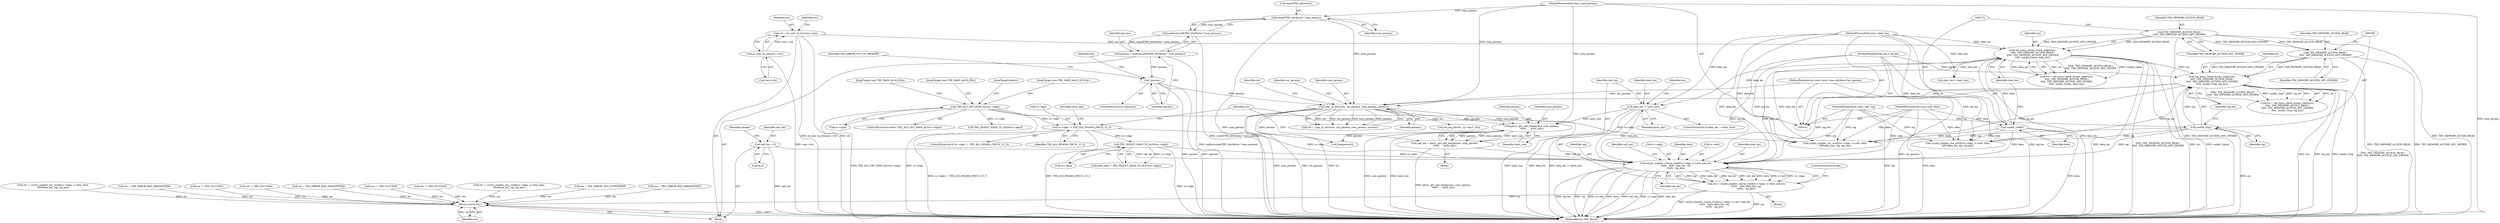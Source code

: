 digraph "1_optee_os_70697bf3c5dc3d201341b01a1a8e5bc6d2fb48f8_0@API" {
"1000299" [label="(Call,crypto_acipher_rsassa_verify(cs->algo, o->attr, salt_len,\n\t\t\t\t\t\t   data, data_len, sig,\n\t\t\t\t\t\t   sig_len))"];
"1000259" [label="(Call,cs->algo != TEE_ALG_RSASSA_PKCS1_V1_5)"];
"1000252" [label="(Call,TEE_ALG_GET_MAIN_ALG(cs->algo))"];
"1000267" [label="(Call,TEE_DIGEST_HASH_TO_ALGO(cs->algo))"];
"1000116" [label="(Call,salt_len = 0)"];
"1000291" [label="(Call,salt_len = pkcs1_get_salt_len(params, num_params,\n\t\t\t\t\t\t      hash_size))"];
"1000293" [label="(Call,pkcs1_get_salt_len(params, num_params,\n\t\t\t\t\t\t      hash_size))"];
"1000212" [label="(Call,copy_in_attrs(utc, usr_params, num_params, params))"];
"1000183" [label="(Call,tee_mmu_check_access_rights(utc,\n\t\t\t\t\t  TEE_MEMORY_ACCESS_READ |\n\t\t\t\t\t  TEE_MEMORY_ACCESS_ANY_OWNER,\n\t\t\t\t\t  (uaddr_t)sig, sig_len))"];
"1000166" [label="(Call,tee_mmu_check_access_rights(utc,\n\t\t\t\t\t  TEE_MEMORY_ACCESS_READ |\n\t\t\t\t\t  TEE_MEMORY_ACCESS_ANY_OWNER,\n\t\t\t\t\t  (uaddr_t)data, data_len))"];
"1000136" [label="(Call,utc = to_user_ta_ctx(sess->ctx))"];
"1000138" [label="(Call,to_user_ta_ctx(sess->ctx))"];
"1000168" [label="(Call,TEE_MEMORY_ACCESS_READ |\n\t\t\t\t\t  TEE_MEMORY_ACCESS_ANY_OWNER)"];
"1000171" [label="(Call,(uaddr_t)data)"];
"1000105" [label="(MethodParameterIn,const void *data)"];
"1000106" [label="(MethodParameterIn,size_t data_len)"];
"1000185" [label="(Call,TEE_MEMORY_ACCESS_READ |\n\t\t\t\t\t  TEE_MEMORY_ACCESS_ANY_OWNER)"];
"1000188" [label="(Call,(uaddr_t)sig)"];
"1000107" [label="(MethodParameterIn,const void *sig)"];
"1000108" [label="(MethodParameterIn,size_t sig_len)"];
"1000103" [label="(MethodParameterIn,const struct utee_attribute *usr_params)"];
"1000201" [label="(Call,sizeof(TEE_Attribute) * num_params)"];
"1000104" [label="(MethodParameterIn,size_t num_params)"];
"1000206" [label="(Call,!params)"];
"1000198" [label="(Call,params = malloc(sizeof(TEE_Attribute) * num_params))"];
"1000200" [label="(Call,malloc(sizeof(TEE_Attribute) * num_params))"];
"1000283" [label="(Call,data_len != hash_size)"];
"1000297" [label="(Call,res = crypto_acipher_rsassa_verify(cs->algo, o->attr, salt_len,\n\t\t\t\t\t\t   data, data_len, sig,\n\t\t\t\t\t\t   sig_len))"];
"1000375" [label="(Return,return res;)"];
"1000253" [label="(Call,cs->algo)"];
"1000264" [label="(Block,)"];
"1000211" [label="(Identifier,res)"];
"1000251" [label="(ControlStructure,switch (TEE_ALG_GET_MAIN_ALG(cs->algo)))"];
"1000293" [label="(Call,pkcs1_get_salt_len(params, num_params,\n\t\t\t\t\t\t      hash_size))"];
"1000202" [label="(Call,sizeof(TEE_Attribute))"];
"1000339" [label="(Call,res = crypto_acipher_dsa_verify(cs->algo, o->attr, data,\n\t\t\t\t\t\tdata_len, sig, sig_len))"];
"1000216" [label="(Identifier,params)"];
"1000298" [label="(Identifier,res)"];
"1000105" [label="(MethodParameterIn,const void *data)"];
"1000224" [label="(Call,tee_obj_get(utc, cs->key1, &o))"];
"1000263" [label="(Identifier,TEE_ALG_RSASSA_PKCS1_V1_5)"];
"1000201" [label="(Call,sizeof(TEE_Attribute) * num_params)"];
"1000167" [label="(Identifier,utc)"];
"1000210" [label="(Call,res = copy_in_attrs(utc, usr_params, num_params, params))"];
"1000296" [label="(Identifier,hash_size)"];
"1000174" [label="(Identifier,data_len)"];
"1000315" [label="(Call,TEE_DIGEST_HASH_TO_ALGO(cs->algo))"];
"1000284" [label="(Identifier,data_len)"];
"1000209" [label="(Identifier,TEE_ERROR_OUT_OF_MEMORY)"];
"1000107" [label="(MethodParameterIn,const void *sig)"];
"1000138" [label="(Call,to_user_ta_ctx(sess->ctx))"];
"1000285" [label="(Identifier,hash_size)"];
"1000331" [label="(Call,data_len > hash_size)"];
"1000257" [label="(JumpTarget,case TEE_MAIN_ALGO_RSA:)"];
"1000306" [label="(Identifier,salt_len)"];
"1000369" [label="(Call,res = TEE_ERROR_NOT_SUPPORTED)"];
"1000291" [label="(Call,salt_len = pkcs1_get_salt_len(params, num_params,\n\t\t\t\t\t\t      hash_size))"];
"1000118" [label="(Literal,0)"];
"1000297" [label="(Call,res = crypto_acipher_rsassa_verify(cs->algo, o->attr, salt_len,\n\t\t\t\t\t\t   data, data_len, sig,\n\t\t\t\t\t\t   sig_len))"];
"1000311" [label="(ControlStructure,break;)"];
"1000169" [label="(Identifier,TEE_MEMORY_ACCESS_READ)"];
"1000294" [label="(Identifier,params)"];
"1000368" [label="(JumpTarget,default:)"];
"1000212" [label="(Call,copy_in_attrs(utc, usr_params, num_params, params))"];
"1000283" [label="(Call,data_len != hash_size)"];
"1000288" [label="(Identifier,res)"];
"1000312" [label="(JumpTarget,case TEE_MAIN_ALGO_DSA:)"];
"1000173" [label="(Identifier,data)"];
"1000206" [label="(Call,!params)"];
"1000186" [label="(Identifier,TEE_MEMORY_ACCESS_READ)"];
"1000287" [label="(Call,res = TEE_ERROR_BAD_PARAMETERS)"];
"1000166" [label="(Call,tee_mmu_check_access_rights(utc,\n\t\t\t\t\t  TEE_MEMORY_ACCESS_READ |\n\t\t\t\t\t  TEE_MEMORY_ACCESS_ANY_OWNER,\n\t\t\t\t\t  (uaddr_t)data, data_len))"];
"1000354" [label="(Call,res = crypto_acipher_ecc_verify(cs->algo, o->attr, data,\n\t\t\t\t\t\tdata_len, sig, sig_len))"];
"1000136" [label="(Call,utc = to_user_ta_ctx(sess->ctx))"];
"1000299" [label="(Call,crypto_acipher_rsassa_verify(cs->algo, o->attr, salt_len,\n\t\t\t\t\t\t   data, data_len, sig,\n\t\t\t\t\t\t   sig_len))"];
"1000116" [label="(Call,salt_len = 0)"];
"1000376" [label="(Identifier,res)"];
"1000184" [label="(Identifier,utc)"];
"1000109" [label="(Block,)"];
"1000259" [label="(Call,cs->algo != TEE_ALG_RSASSA_PKCS1_V1_5)"];
"1000205" [label="(ControlStructure,if (!params))"];
"1000121" [label="(Identifier,params)"];
"1000108" [label="(MethodParameterIn,size_t sig_len)"];
"1000353" [label="(JumpTarget,case TEE_MAIN_ALGO_ECDSA:)"];
"1000214" [label="(Identifier,usr_params)"];
"1000335" [label="(Call,res = TEE_ERROR_BAD_PARAMETERS)"];
"1000267" [label="(Call,TEE_DIGEST_HASH_TO_ALGO(cs->algo))"];
"1000183" [label="(Call,tee_mmu_check_access_rights(utc,\n\t\t\t\t\t  TEE_MEMORY_ACCESS_READ |\n\t\t\t\t\t  TEE_MEMORY_ACCESS_ANY_OWNER,\n\t\t\t\t\t  (uaddr_t)sig, sig_len))"];
"1000232" [label="(Call,res != TEE_SUCCESS)"];
"1000310" [label="(Identifier,sig_len)"];
"1000295" [label="(Identifier,num_params)"];
"1000282" [label="(ControlStructure,if (data_len != hash_size))"];
"1000300" [label="(Call,cs->algo)"];
"1000307" [label="(Identifier,data)"];
"1000266" [label="(Identifier,hash_algo)"];
"1000171" [label="(Call,(uaddr_t)data)"];
"1000326" [label="(Call,res != TEE_SUCCESS)"];
"1000247" [label="(Call,res = TEE_ERROR_BAD_PARAMETERS)"];
"1000303" [label="(Call,o->attr)"];
"1000260" [label="(Call,cs->algo)"];
"1000292" [label="(Identifier,salt_len)"];
"1000117" [label="(Identifier,salt_len)"];
"1000215" [label="(Identifier,num_params)"];
"1000252" [label="(Call,TEE_ALG_GET_MAIN_ALG(cs->algo))"];
"1000308" [label="(Identifier,data_len)"];
"1000168" [label="(Call,TEE_MEMORY_ACCESS_READ |\n\t\t\t\t\t  TEE_MEMORY_ACCESS_ANY_OWNER)"];
"1000373" [label="(Call,free(params))"];
"1000187" [label="(Identifier,TEE_MEMORY_ACCESS_ANY_OWNER)"];
"1000191" [label="(Identifier,sig_len)"];
"1000190" [label="(Identifier,sig)"];
"1000164" [label="(Call,res = tee_mmu_check_access_rights(utc,\n\t\t\t\t\t  TEE_MEMORY_ACCESS_READ |\n\t\t\t\t\t  TEE_MEMORY_ACCESS_ANY_OWNER,\n\t\t\t\t\t  (uaddr_t)data, data_len))"];
"1000204" [label="(Identifier,num_params)"];
"1000377" [label="(MethodReturn,TEE_Result)"];
"1000137" [label="(Identifier,utc)"];
"1000199" [label="(Identifier,params)"];
"1000341" [label="(Call,crypto_acipher_dsa_verify(cs->algo, o->attr, data,\n\t\t\t\t\t\tdata_len, sig, sig_len))"];
"1000218" [label="(Call,res != TEE_SUCCESS)"];
"1000213" [label="(Identifier,utc)"];
"1000170" [label="(Identifier,TEE_MEMORY_ACCESS_ANY_OWNER)"];
"1000139" [label="(Call,sess->ctx)"];
"1000200" [label="(Call,malloc(sizeof(TEE_Attribute) * num_params))"];
"1000207" [label="(Identifier,params)"];
"1000265" [label="(Call,hash_algo = TEE_DIGEST_HASH_TO_ALGO(cs->algo))"];
"1000268" [label="(Call,cs->algo)"];
"1000106" [label="(MethodParameterIn,size_t data_len)"];
"1000356" [label="(Call,crypto_acipher_ecc_verify(cs->algo, o->attr, data,\n\t\t\t\t\t\tdata_len, sig, sig_len))"];
"1000258" [label="(ControlStructure,if (cs->algo != TEE_ALG_RSASSA_PKCS1_V1_5))"];
"1000103" [label="(MethodParameterIn,const struct utee_attribute *usr_params)"];
"1000143" [label="(Identifier,res)"];
"1000256" [label="(Block,)"];
"1000104" [label="(MethodParameterIn,size_t num_params)"];
"1000185" [label="(Call,TEE_MEMORY_ACCESS_READ |\n\t\t\t\t\t  TEE_MEMORY_ACCESS_ANY_OWNER)"];
"1000181" [label="(Call,res = tee_mmu_check_access_rights(utc,\n\t\t\t\t\t  TEE_MEMORY_ACCESS_READ |\n\t\t\t\t\t  TEE_MEMORY_ACCESS_ANY_OWNER,\n\t\t\t\t\t  (uaddr_t)sig, sig_len))"];
"1000198" [label="(Call,params = malloc(sizeof(TEE_Attribute) * num_params))"];
"1000188" [label="(Call,(uaddr_t)sig)"];
"1000375" [label="(Return,return res;)"];
"1000278" [label="(Call,res != TEE_SUCCESS)"];
"1000309" [label="(Identifier,sig)"];
"1000299" -> "1000297"  [label="AST: "];
"1000299" -> "1000310"  [label="CFG: "];
"1000300" -> "1000299"  [label="AST: "];
"1000303" -> "1000299"  [label="AST: "];
"1000306" -> "1000299"  [label="AST: "];
"1000307" -> "1000299"  [label="AST: "];
"1000308" -> "1000299"  [label="AST: "];
"1000309" -> "1000299"  [label="AST: "];
"1000310" -> "1000299"  [label="AST: "];
"1000297" -> "1000299"  [label="CFG: "];
"1000299" -> "1000377"  [label="DDG: sig_len"];
"1000299" -> "1000377"  [label="DDG: sig"];
"1000299" -> "1000377"  [label="DDG: o->attr"];
"1000299" -> "1000377"  [label="DDG: data"];
"1000299" -> "1000377"  [label="DDG: salt_len"];
"1000299" -> "1000377"  [label="DDG: cs->algo"];
"1000299" -> "1000377"  [label="DDG: data_len"];
"1000299" -> "1000297"  [label="DDG: sig"];
"1000299" -> "1000297"  [label="DDG: data_len"];
"1000299" -> "1000297"  [label="DDG: sig_len"];
"1000299" -> "1000297"  [label="DDG: salt_len"];
"1000299" -> "1000297"  [label="DDG: data"];
"1000299" -> "1000297"  [label="DDG: o->attr"];
"1000299" -> "1000297"  [label="DDG: cs->algo"];
"1000259" -> "1000299"  [label="DDG: cs->algo"];
"1000267" -> "1000299"  [label="DDG: cs->algo"];
"1000116" -> "1000299"  [label="DDG: salt_len"];
"1000291" -> "1000299"  [label="DDG: salt_len"];
"1000171" -> "1000299"  [label="DDG: data"];
"1000105" -> "1000299"  [label="DDG: data"];
"1000283" -> "1000299"  [label="DDG: data_len"];
"1000166" -> "1000299"  [label="DDG: data_len"];
"1000106" -> "1000299"  [label="DDG: data_len"];
"1000188" -> "1000299"  [label="DDG: sig"];
"1000107" -> "1000299"  [label="DDG: sig"];
"1000183" -> "1000299"  [label="DDG: sig_len"];
"1000108" -> "1000299"  [label="DDG: sig_len"];
"1000259" -> "1000258"  [label="AST: "];
"1000259" -> "1000263"  [label="CFG: "];
"1000260" -> "1000259"  [label="AST: "];
"1000263" -> "1000259"  [label="AST: "];
"1000266" -> "1000259"  [label="CFG: "];
"1000298" -> "1000259"  [label="CFG: "];
"1000259" -> "1000377"  [label="DDG: cs->algo != TEE_ALG_RSASSA_PKCS1_V1_5"];
"1000259" -> "1000377"  [label="DDG: TEE_ALG_RSASSA_PKCS1_V1_5"];
"1000252" -> "1000259"  [label="DDG: cs->algo"];
"1000259" -> "1000267"  [label="DDG: cs->algo"];
"1000252" -> "1000251"  [label="AST: "];
"1000252" -> "1000253"  [label="CFG: "];
"1000253" -> "1000252"  [label="AST: "];
"1000257" -> "1000252"  [label="CFG: "];
"1000312" -> "1000252"  [label="CFG: "];
"1000353" -> "1000252"  [label="CFG: "];
"1000368" -> "1000252"  [label="CFG: "];
"1000252" -> "1000377"  [label="DDG: cs->algo"];
"1000252" -> "1000377"  [label="DDG: TEE_ALG_GET_MAIN_ALG(cs->algo)"];
"1000252" -> "1000315"  [label="DDG: cs->algo"];
"1000252" -> "1000356"  [label="DDG: cs->algo"];
"1000267" -> "1000265"  [label="AST: "];
"1000267" -> "1000268"  [label="CFG: "];
"1000268" -> "1000267"  [label="AST: "];
"1000265" -> "1000267"  [label="CFG: "];
"1000267" -> "1000377"  [label="DDG: cs->algo"];
"1000267" -> "1000265"  [label="DDG: cs->algo"];
"1000116" -> "1000109"  [label="AST: "];
"1000116" -> "1000118"  [label="CFG: "];
"1000117" -> "1000116"  [label="AST: "];
"1000118" -> "1000116"  [label="AST: "];
"1000121" -> "1000116"  [label="CFG: "];
"1000116" -> "1000377"  [label="DDG: salt_len"];
"1000291" -> "1000264"  [label="AST: "];
"1000291" -> "1000293"  [label="CFG: "];
"1000292" -> "1000291"  [label="AST: "];
"1000293" -> "1000291"  [label="AST: "];
"1000298" -> "1000291"  [label="CFG: "];
"1000291" -> "1000377"  [label="DDG: pkcs1_get_salt_len(params, num_params,\n\t\t\t\t\t\t      hash_size)"];
"1000293" -> "1000291"  [label="DDG: params"];
"1000293" -> "1000291"  [label="DDG: num_params"];
"1000293" -> "1000291"  [label="DDG: hash_size"];
"1000293" -> "1000296"  [label="CFG: "];
"1000294" -> "1000293"  [label="AST: "];
"1000295" -> "1000293"  [label="AST: "];
"1000296" -> "1000293"  [label="AST: "];
"1000293" -> "1000377"  [label="DDG: hash_size"];
"1000293" -> "1000377"  [label="DDG: num_params"];
"1000212" -> "1000293"  [label="DDG: params"];
"1000212" -> "1000293"  [label="DDG: num_params"];
"1000104" -> "1000293"  [label="DDG: num_params"];
"1000283" -> "1000293"  [label="DDG: hash_size"];
"1000293" -> "1000373"  [label="DDG: params"];
"1000212" -> "1000210"  [label="AST: "];
"1000212" -> "1000216"  [label="CFG: "];
"1000213" -> "1000212"  [label="AST: "];
"1000214" -> "1000212"  [label="AST: "];
"1000215" -> "1000212"  [label="AST: "];
"1000216" -> "1000212"  [label="AST: "];
"1000210" -> "1000212"  [label="CFG: "];
"1000212" -> "1000377"  [label="DDG: usr_params"];
"1000212" -> "1000377"  [label="DDG: utc"];
"1000212" -> "1000377"  [label="DDG: num_params"];
"1000212" -> "1000210"  [label="DDG: utc"];
"1000212" -> "1000210"  [label="DDG: usr_params"];
"1000212" -> "1000210"  [label="DDG: num_params"];
"1000212" -> "1000210"  [label="DDG: params"];
"1000183" -> "1000212"  [label="DDG: utc"];
"1000103" -> "1000212"  [label="DDG: usr_params"];
"1000201" -> "1000212"  [label="DDG: num_params"];
"1000104" -> "1000212"  [label="DDG: num_params"];
"1000206" -> "1000212"  [label="DDG: params"];
"1000212" -> "1000224"  [label="DDG: utc"];
"1000212" -> "1000373"  [label="DDG: params"];
"1000183" -> "1000181"  [label="AST: "];
"1000183" -> "1000191"  [label="CFG: "];
"1000184" -> "1000183"  [label="AST: "];
"1000185" -> "1000183"  [label="AST: "];
"1000188" -> "1000183"  [label="AST: "];
"1000191" -> "1000183"  [label="AST: "];
"1000181" -> "1000183"  [label="CFG: "];
"1000183" -> "1000377"  [label="DDG: (uaddr_t)sig"];
"1000183" -> "1000377"  [label="DDG: TEE_MEMORY_ACCESS_READ |\n\t\t\t\t\t  TEE_MEMORY_ACCESS_ANY_OWNER"];
"1000183" -> "1000377"  [label="DDG: utc"];
"1000183" -> "1000377"  [label="DDG: sig_len"];
"1000183" -> "1000181"  [label="DDG: utc"];
"1000183" -> "1000181"  [label="DDG: TEE_MEMORY_ACCESS_READ |\n\t\t\t\t\t  TEE_MEMORY_ACCESS_ANY_OWNER"];
"1000183" -> "1000181"  [label="DDG: (uaddr_t)sig"];
"1000183" -> "1000181"  [label="DDG: sig_len"];
"1000166" -> "1000183"  [label="DDG: utc"];
"1000185" -> "1000183"  [label="DDG: TEE_MEMORY_ACCESS_READ"];
"1000185" -> "1000183"  [label="DDG: TEE_MEMORY_ACCESS_ANY_OWNER"];
"1000188" -> "1000183"  [label="DDG: sig"];
"1000108" -> "1000183"  [label="DDG: sig_len"];
"1000183" -> "1000341"  [label="DDG: sig_len"];
"1000183" -> "1000356"  [label="DDG: sig_len"];
"1000166" -> "1000164"  [label="AST: "];
"1000166" -> "1000174"  [label="CFG: "];
"1000167" -> "1000166"  [label="AST: "];
"1000168" -> "1000166"  [label="AST: "];
"1000171" -> "1000166"  [label="AST: "];
"1000174" -> "1000166"  [label="AST: "];
"1000164" -> "1000166"  [label="CFG: "];
"1000166" -> "1000377"  [label="DDG: TEE_MEMORY_ACCESS_READ |\n\t\t\t\t\t  TEE_MEMORY_ACCESS_ANY_OWNER"];
"1000166" -> "1000377"  [label="DDG: utc"];
"1000166" -> "1000377"  [label="DDG: (uaddr_t)data"];
"1000166" -> "1000377"  [label="DDG: data_len"];
"1000166" -> "1000164"  [label="DDG: utc"];
"1000166" -> "1000164"  [label="DDG: TEE_MEMORY_ACCESS_READ |\n\t\t\t\t\t  TEE_MEMORY_ACCESS_ANY_OWNER"];
"1000166" -> "1000164"  [label="DDG: (uaddr_t)data"];
"1000166" -> "1000164"  [label="DDG: data_len"];
"1000136" -> "1000166"  [label="DDG: utc"];
"1000168" -> "1000166"  [label="DDG: TEE_MEMORY_ACCESS_READ"];
"1000168" -> "1000166"  [label="DDG: TEE_MEMORY_ACCESS_ANY_OWNER"];
"1000171" -> "1000166"  [label="DDG: data"];
"1000106" -> "1000166"  [label="DDG: data_len"];
"1000166" -> "1000283"  [label="DDG: data_len"];
"1000166" -> "1000331"  [label="DDG: data_len"];
"1000166" -> "1000356"  [label="DDG: data_len"];
"1000136" -> "1000109"  [label="AST: "];
"1000136" -> "1000138"  [label="CFG: "];
"1000137" -> "1000136"  [label="AST: "];
"1000138" -> "1000136"  [label="AST: "];
"1000143" -> "1000136"  [label="CFG: "];
"1000136" -> "1000377"  [label="DDG: to_user_ta_ctx(sess->ctx)"];
"1000136" -> "1000377"  [label="DDG: utc"];
"1000138" -> "1000136"  [label="DDG: sess->ctx"];
"1000138" -> "1000139"  [label="CFG: "];
"1000139" -> "1000138"  [label="AST: "];
"1000138" -> "1000377"  [label="DDG: sess->ctx"];
"1000168" -> "1000170"  [label="CFG: "];
"1000169" -> "1000168"  [label="AST: "];
"1000170" -> "1000168"  [label="AST: "];
"1000172" -> "1000168"  [label="CFG: "];
"1000168" -> "1000377"  [label="DDG: TEE_MEMORY_ACCESS_READ"];
"1000168" -> "1000377"  [label="DDG: TEE_MEMORY_ACCESS_ANY_OWNER"];
"1000168" -> "1000185"  [label="DDG: TEE_MEMORY_ACCESS_READ"];
"1000168" -> "1000185"  [label="DDG: TEE_MEMORY_ACCESS_ANY_OWNER"];
"1000171" -> "1000173"  [label="CFG: "];
"1000172" -> "1000171"  [label="AST: "];
"1000173" -> "1000171"  [label="AST: "];
"1000174" -> "1000171"  [label="CFG: "];
"1000171" -> "1000377"  [label="DDG: data"];
"1000105" -> "1000171"  [label="DDG: data"];
"1000171" -> "1000341"  [label="DDG: data"];
"1000171" -> "1000356"  [label="DDG: data"];
"1000105" -> "1000101"  [label="AST: "];
"1000105" -> "1000377"  [label="DDG: data"];
"1000105" -> "1000341"  [label="DDG: data"];
"1000105" -> "1000356"  [label="DDG: data"];
"1000106" -> "1000101"  [label="AST: "];
"1000106" -> "1000377"  [label="DDG: data_len"];
"1000106" -> "1000283"  [label="DDG: data_len"];
"1000106" -> "1000331"  [label="DDG: data_len"];
"1000106" -> "1000341"  [label="DDG: data_len"];
"1000106" -> "1000356"  [label="DDG: data_len"];
"1000185" -> "1000187"  [label="CFG: "];
"1000186" -> "1000185"  [label="AST: "];
"1000187" -> "1000185"  [label="AST: "];
"1000189" -> "1000185"  [label="CFG: "];
"1000185" -> "1000377"  [label="DDG: TEE_MEMORY_ACCESS_READ"];
"1000185" -> "1000377"  [label="DDG: TEE_MEMORY_ACCESS_ANY_OWNER"];
"1000188" -> "1000190"  [label="CFG: "];
"1000189" -> "1000188"  [label="AST: "];
"1000190" -> "1000188"  [label="AST: "];
"1000191" -> "1000188"  [label="CFG: "];
"1000188" -> "1000377"  [label="DDG: sig"];
"1000107" -> "1000188"  [label="DDG: sig"];
"1000188" -> "1000341"  [label="DDG: sig"];
"1000188" -> "1000356"  [label="DDG: sig"];
"1000107" -> "1000101"  [label="AST: "];
"1000107" -> "1000377"  [label="DDG: sig"];
"1000107" -> "1000341"  [label="DDG: sig"];
"1000107" -> "1000356"  [label="DDG: sig"];
"1000108" -> "1000101"  [label="AST: "];
"1000108" -> "1000377"  [label="DDG: sig_len"];
"1000108" -> "1000341"  [label="DDG: sig_len"];
"1000108" -> "1000356"  [label="DDG: sig_len"];
"1000103" -> "1000101"  [label="AST: "];
"1000103" -> "1000377"  [label="DDG: usr_params"];
"1000201" -> "1000200"  [label="AST: "];
"1000201" -> "1000204"  [label="CFG: "];
"1000202" -> "1000201"  [label="AST: "];
"1000204" -> "1000201"  [label="AST: "];
"1000200" -> "1000201"  [label="CFG: "];
"1000201" -> "1000377"  [label="DDG: num_params"];
"1000201" -> "1000200"  [label="DDG: num_params"];
"1000104" -> "1000201"  [label="DDG: num_params"];
"1000104" -> "1000101"  [label="AST: "];
"1000104" -> "1000377"  [label="DDG: num_params"];
"1000206" -> "1000205"  [label="AST: "];
"1000206" -> "1000207"  [label="CFG: "];
"1000207" -> "1000206"  [label="AST: "];
"1000209" -> "1000206"  [label="CFG: "];
"1000211" -> "1000206"  [label="CFG: "];
"1000206" -> "1000377"  [label="DDG: !params"];
"1000206" -> "1000377"  [label="DDG: params"];
"1000198" -> "1000206"  [label="DDG: params"];
"1000198" -> "1000109"  [label="AST: "];
"1000198" -> "1000200"  [label="CFG: "];
"1000199" -> "1000198"  [label="AST: "];
"1000200" -> "1000198"  [label="AST: "];
"1000207" -> "1000198"  [label="CFG: "];
"1000198" -> "1000377"  [label="DDG: malloc(sizeof(TEE_Attribute) * num_params)"];
"1000200" -> "1000198"  [label="DDG: sizeof(TEE_Attribute) * num_params"];
"1000200" -> "1000377"  [label="DDG: sizeof(TEE_Attribute) * num_params"];
"1000283" -> "1000282"  [label="AST: "];
"1000283" -> "1000285"  [label="CFG: "];
"1000284" -> "1000283"  [label="AST: "];
"1000285" -> "1000283"  [label="AST: "];
"1000288" -> "1000283"  [label="CFG: "];
"1000292" -> "1000283"  [label="CFG: "];
"1000283" -> "1000377"  [label="DDG: hash_size"];
"1000283" -> "1000377"  [label="DDG: data_len"];
"1000283" -> "1000377"  [label="DDG: data_len != hash_size"];
"1000297" -> "1000256"  [label="AST: "];
"1000298" -> "1000297"  [label="AST: "];
"1000311" -> "1000297"  [label="CFG: "];
"1000297" -> "1000377"  [label="DDG: res"];
"1000297" -> "1000377"  [label="DDG: crypto_acipher_rsassa_verify(cs->algo, o->attr, salt_len,\n\t\t\t\t\t\t   data, data_len, sig,\n\t\t\t\t\t\t   sig_len)"];
"1000297" -> "1000375"  [label="DDG: res"];
"1000375" -> "1000109"  [label="AST: "];
"1000375" -> "1000376"  [label="CFG: "];
"1000376" -> "1000375"  [label="AST: "];
"1000377" -> "1000375"  [label="CFG: "];
"1000375" -> "1000377"  [label="DDG: <RET>"];
"1000376" -> "1000375"  [label="DDG: res"];
"1000247" -> "1000375"  [label="DDG: res"];
"1000335" -> "1000375"  [label="DDG: res"];
"1000232" -> "1000375"  [label="DDG: res"];
"1000369" -> "1000375"  [label="DDG: res"];
"1000218" -> "1000375"  [label="DDG: res"];
"1000339" -> "1000375"  [label="DDG: res"];
"1000287" -> "1000375"  [label="DDG: res"];
"1000326" -> "1000375"  [label="DDG: res"];
"1000278" -> "1000375"  [label="DDG: res"];
"1000354" -> "1000375"  [label="DDG: res"];
}
